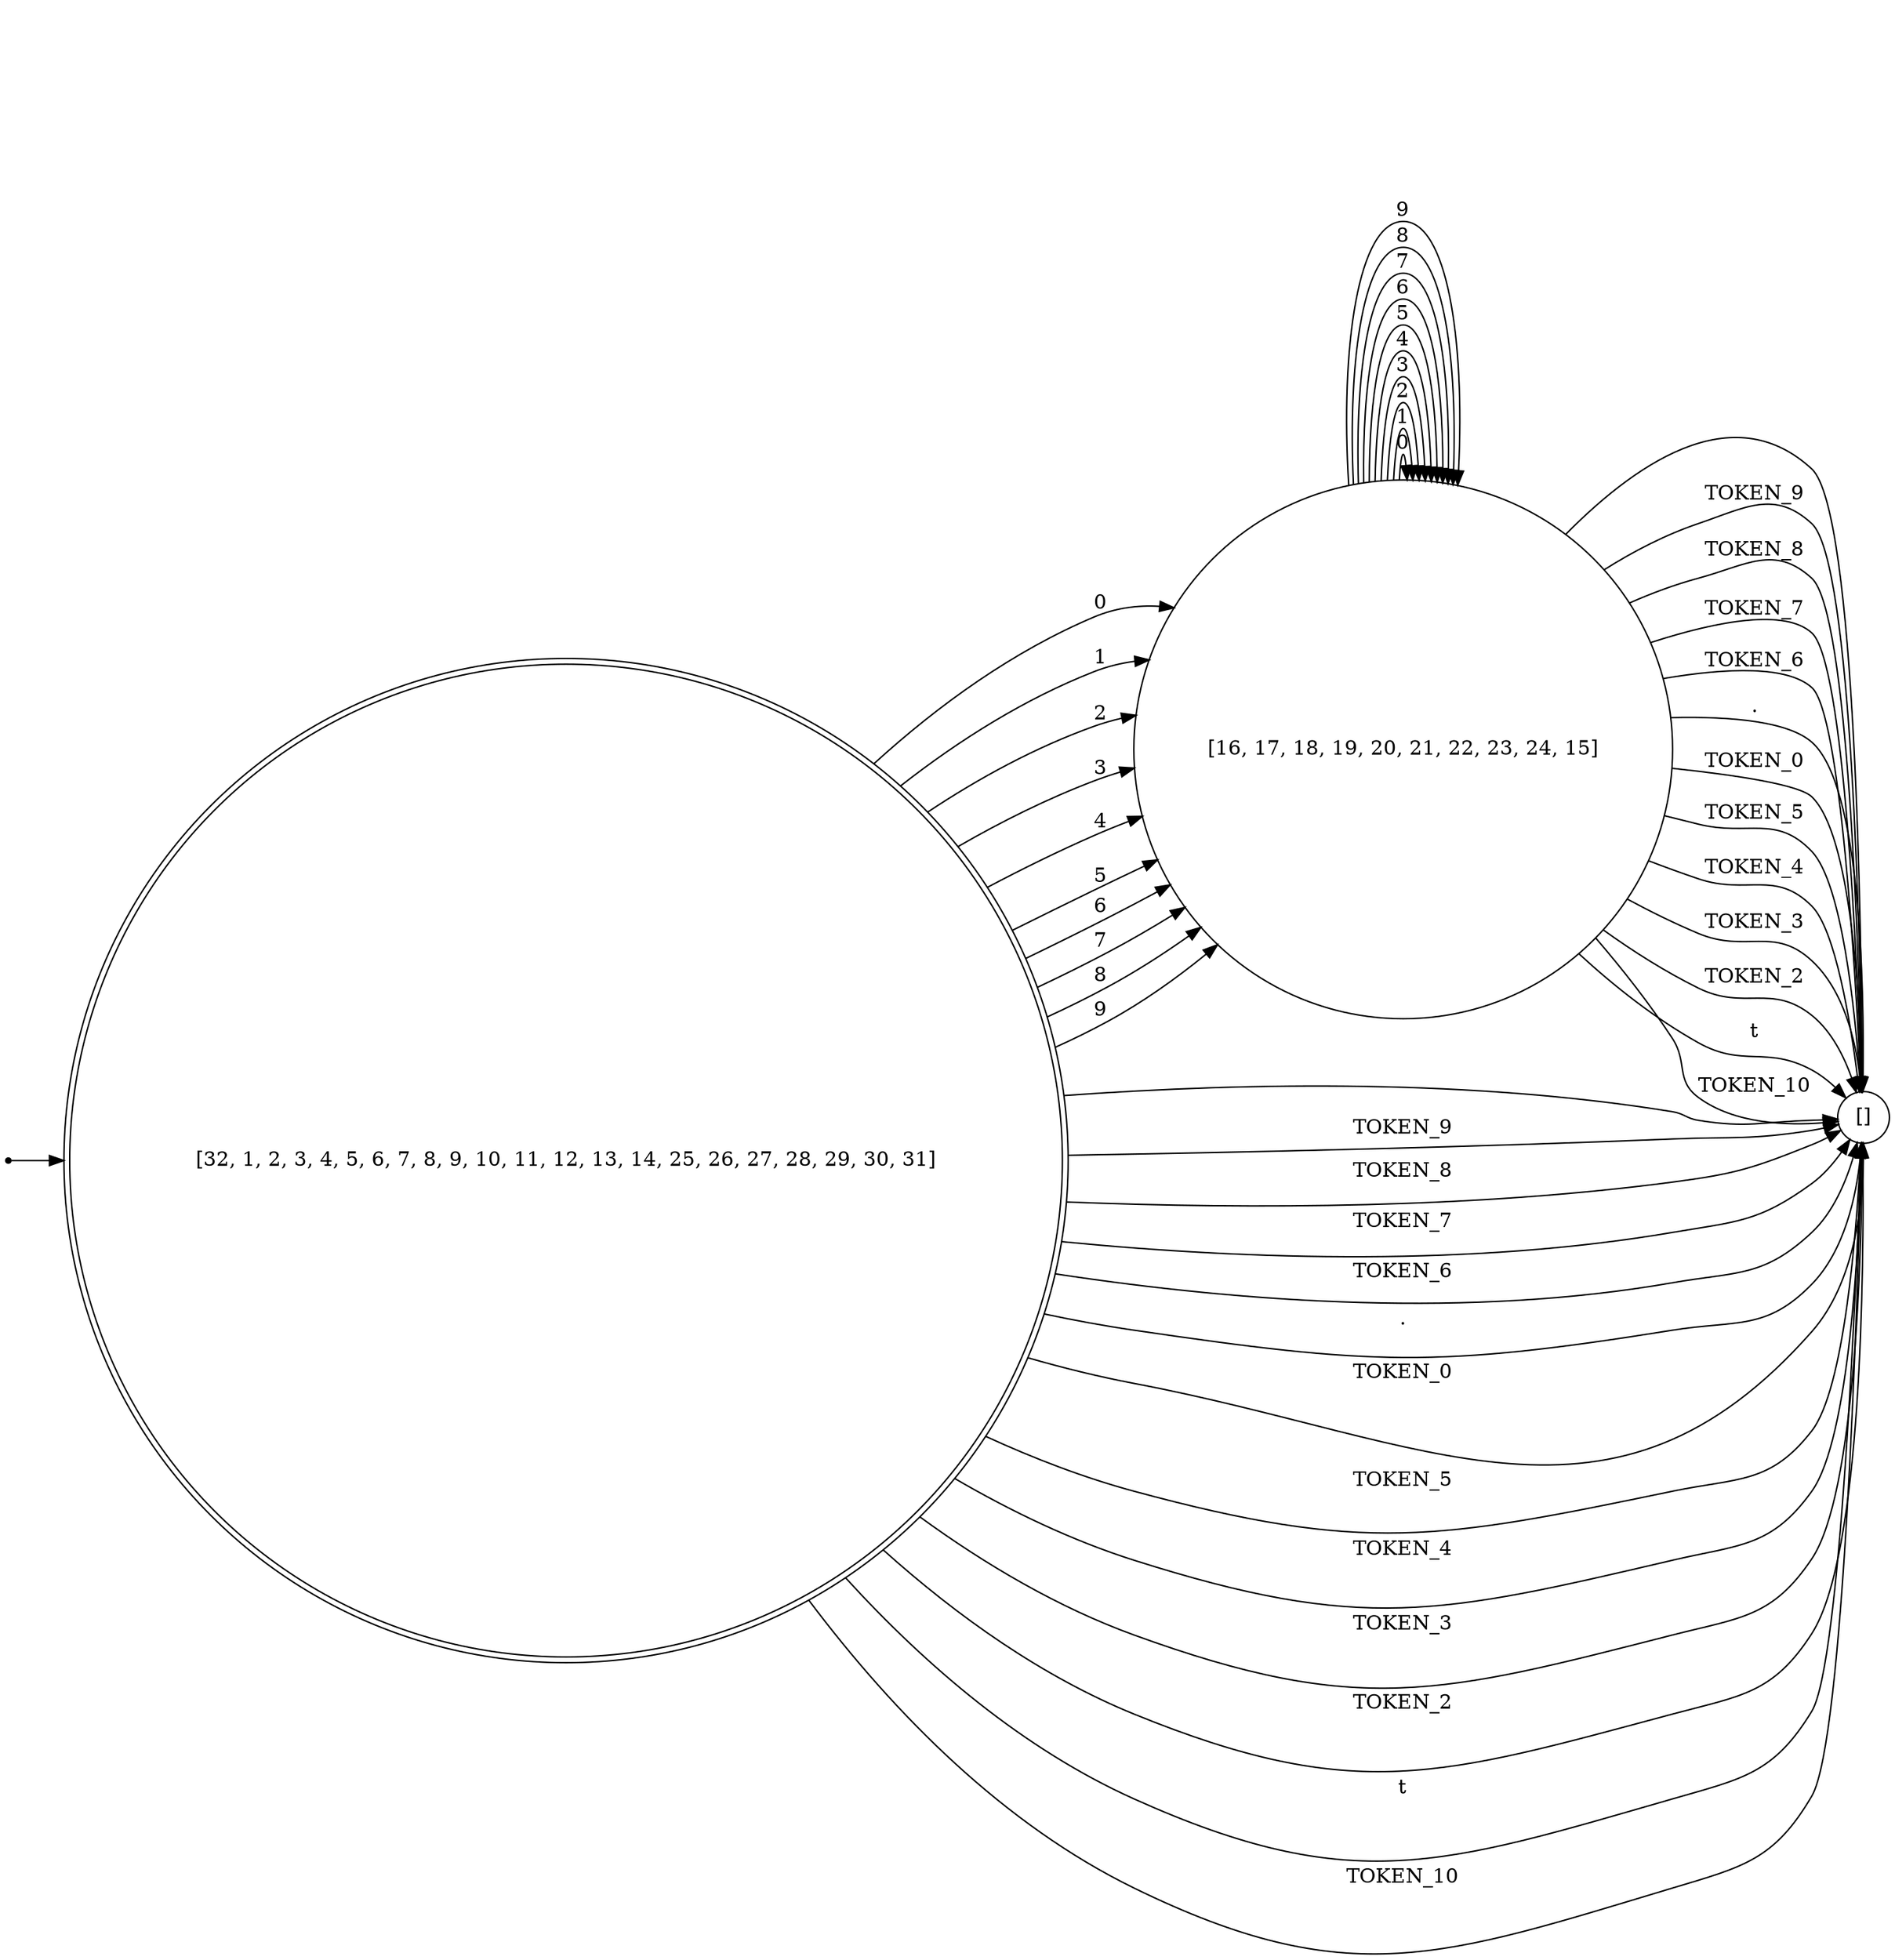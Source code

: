 digraph AFD {
    rankdir=LR;
    node [shape=circle];
    "[32, 1, 2, 3, 4, 5, 6, 7, 8, 9, 10, 11, 12, 13, 14, 25, 26, 27, 28, 29, 30, 31]" [shape=doublecircle];
    inicio [shape=point];
    inicio -> "[32, 1, 2, 3, 4, 5, 6, 7, 8, 9, 10, 11, 12, 13, 14, 25, 26, 27, 28, 29, 30, 31]";
    "[16, 17, 18, 19, 20, 21, 22, 23, 24, 15]" -> "[]" [label=" "];
    "[16, 17, 18, 19, 20, 21, 22, 23, 24, 15]" -> "[]" [label="TOKEN_9"];
    "[16, 17, 18, 19, 20, 21, 22, 23, 24, 15]" -> "[]" [label="TOKEN_8"];
    "[16, 17, 18, 19, 20, 21, 22, 23, 24, 15]" -> "[]" [label="TOKEN_7"];
    "[16, 17, 18, 19, 20, 21, 22, 23, 24, 15]" -> "[]" [label="TOKEN_6"];
    "[16, 17, 18, 19, 20, 21, 22, 23, 24, 15]" -> "[]" [label="."];
    "[16, 17, 18, 19, 20, 21, 22, 23, 24, 15]" -> "[16, 17, 18, 19, 20, 21, 22, 23, 24, 15]" [label="0"];
    "[16, 17, 18, 19, 20, 21, 22, 23, 24, 15]" -> "[16, 17, 18, 19, 20, 21, 22, 23, 24, 15]" [label="1"];
    "[16, 17, 18, 19, 20, 21, 22, 23, 24, 15]" -> "[]" [label="TOKEN_0"];
    "[16, 17, 18, 19, 20, 21, 22, 23, 24, 15]" -> "[16, 17, 18, 19, 20, 21, 22, 23, 24, 15]" [label="2"];
    "[16, 17, 18, 19, 20, 21, 22, 23, 24, 15]" -> "[16, 17, 18, 19, 20, 21, 22, 23, 24, 15]" [label="3"];
    "[16, 17, 18, 19, 20, 21, 22, 23, 24, 15]" -> "[16, 17, 18, 19, 20, 21, 22, 23, 24, 15]" [label="4"];
    "[16, 17, 18, 19, 20, 21, 22, 23, 24, 15]" -> "[]" [label="TOKEN_5"];
    "[16, 17, 18, 19, 20, 21, 22, 23, 24, 15]" -> "[16, 17, 18, 19, 20, 21, 22, 23, 24, 15]" [label="5"];
    "[16, 17, 18, 19, 20, 21, 22, 23, 24, 15]" -> "[]" [label="TOKEN_4"];
    "[16, 17, 18, 19, 20, 21, 22, 23, 24, 15]" -> "[]" [label="TOKEN_3"];
    "[16, 17, 18, 19, 20, 21, 22, 23, 24, 15]" -> "[16, 17, 18, 19, 20, 21, 22, 23, 24, 15]" [label="6"];
    "[16, 17, 18, 19, 20, 21, 22, 23, 24, 15]" -> "[]" [label="TOKEN_2"];
    "[16, 17, 18, 19, 20, 21, 22, 23, 24, 15]" -> "[16, 17, 18, 19, 20, 21, 22, 23, 24, 15]" [label="7"];
    "[16, 17, 18, 19, 20, 21, 22, 23, 24, 15]" -> "[]" [label="\t"];
    "[16, 17, 18, 19, 20, 21, 22, 23, 24, 15]" -> "[16, 17, 18, 19, 20, 21, 22, 23, 24, 15]" [label="8"];
    "[16, 17, 18, 19, 20, 21, 22, 23, 24, 15]" -> "[16, 17, 18, 19, 20, 21, 22, 23, 24, 15]" [label="9"];
    "[16, 17, 18, 19, 20, 21, 22, 23, 24, 15]" -> "[]" [label="TOKEN_10"];
    "[32, 1, 2, 3, 4, 5, 6, 7, 8, 9, 10, 11, 12, 13, 14, 25, 26, 27, 28, 29, 30, 31]" -> "[]" [label=" "];
    "[32, 1, 2, 3, 4, 5, 6, 7, 8, 9, 10, 11, 12, 13, 14, 25, 26, 27, 28, 29, 30, 31]" -> "[]" [label="TOKEN_9"];
    "[32, 1, 2, 3, 4, 5, 6, 7, 8, 9, 10, 11, 12, 13, 14, 25, 26, 27, 28, 29, 30, 31]" -> "[]" [label="TOKEN_8"];
    "[32, 1, 2, 3, 4, 5, 6, 7, 8, 9, 10, 11, 12, 13, 14, 25, 26, 27, 28, 29, 30, 31]" -> "[]" [label="TOKEN_7"];
    "[32, 1, 2, 3, 4, 5, 6, 7, 8, 9, 10, 11, 12, 13, 14, 25, 26, 27, 28, 29, 30, 31]" -> "[]" [label="TOKEN_6"];
    "[32, 1, 2, 3, 4, 5, 6, 7, 8, 9, 10, 11, 12, 13, 14, 25, 26, 27, 28, 29, 30, 31]" -> "[]" [label="."];
    "[32, 1, 2, 3, 4, 5, 6, 7, 8, 9, 10, 11, 12, 13, 14, 25, 26, 27, 28, 29, 30, 31]" -> "[16, 17, 18, 19, 20, 21, 22, 23, 24, 15]" [label="0"];
    "[32, 1, 2, 3, 4, 5, 6, 7, 8, 9, 10, 11, 12, 13, 14, 25, 26, 27, 28, 29, 30, 31]" -> "[16, 17, 18, 19, 20, 21, 22, 23, 24, 15]" [label="1"];
    "[32, 1, 2, 3, 4, 5, 6, 7, 8, 9, 10, 11, 12, 13, 14, 25, 26, 27, 28, 29, 30, 31]" -> "[]" [label="TOKEN_0"];
    "[32, 1, 2, 3, 4, 5, 6, 7, 8, 9, 10, 11, 12, 13, 14, 25, 26, 27, 28, 29, 30, 31]" -> "[16, 17, 18, 19, 20, 21, 22, 23, 24, 15]" [label="2"];
    "[32, 1, 2, 3, 4, 5, 6, 7, 8, 9, 10, 11, 12, 13, 14, 25, 26, 27, 28, 29, 30, 31]" -> "[16, 17, 18, 19, 20, 21, 22, 23, 24, 15]" [label="3"];
    "[32, 1, 2, 3, 4, 5, 6, 7, 8, 9, 10, 11, 12, 13, 14, 25, 26, 27, 28, 29, 30, 31]" -> "[16, 17, 18, 19, 20, 21, 22, 23, 24, 15]" [label="4"];
    "[32, 1, 2, 3, 4, 5, 6, 7, 8, 9, 10, 11, 12, 13, 14, 25, 26, 27, 28, 29, 30, 31]" -> "[]" [label="TOKEN_5"];
    "[32, 1, 2, 3, 4, 5, 6, 7, 8, 9, 10, 11, 12, 13, 14, 25, 26, 27, 28, 29, 30, 31]" -> "[16, 17, 18, 19, 20, 21, 22, 23, 24, 15]" [label="5"];
    "[32, 1, 2, 3, 4, 5, 6, 7, 8, 9, 10, 11, 12, 13, 14, 25, 26, 27, 28, 29, 30, 31]" -> "[]" [label="TOKEN_4"];
    "[32, 1, 2, 3, 4, 5, 6, 7, 8, 9, 10, 11, 12, 13, 14, 25, 26, 27, 28, 29, 30, 31]" -> "[]" [label="TOKEN_3"];
    "[32, 1, 2, 3, 4, 5, 6, 7, 8, 9, 10, 11, 12, 13, 14, 25, 26, 27, 28, 29, 30, 31]" -> "[16, 17, 18, 19, 20, 21, 22, 23, 24, 15]" [label="6"];
    "[32, 1, 2, 3, 4, 5, 6, 7, 8, 9, 10, 11, 12, 13, 14, 25, 26, 27, 28, 29, 30, 31]" -> "[]" [label="TOKEN_2"];
    "[32, 1, 2, 3, 4, 5, 6, 7, 8, 9, 10, 11, 12, 13, 14, 25, 26, 27, 28, 29, 30, 31]" -> "[16, 17, 18, 19, 20, 21, 22, 23, 24, 15]" [label="7"];
    "[32, 1, 2, 3, 4, 5, 6, 7, 8, 9, 10, 11, 12, 13, 14, 25, 26, 27, 28, 29, 30, 31]" -> "[]" [label="\t"];
    "[32, 1, 2, 3, 4, 5, 6, 7, 8, 9, 10, 11, 12, 13, 14, 25, 26, 27, 28, 29, 30, 31]" -> "[16, 17, 18, 19, 20, 21, 22, 23, 24, 15]" [label="8"];
    "[32, 1, 2, 3, 4, 5, 6, 7, 8, 9, 10, 11, 12, 13, 14, 25, 26, 27, 28, 29, 30, 31]" -> "[16, 17, 18, 19, 20, 21, 22, 23, 24, 15]" [label="9"];
    "[32, 1, 2, 3, 4, 5, 6, 7, 8, 9, 10, 11, 12, 13, 14, 25, 26, 27, 28, 29, 30, 31]" -> "[]" [label="TOKEN_10"];
}
